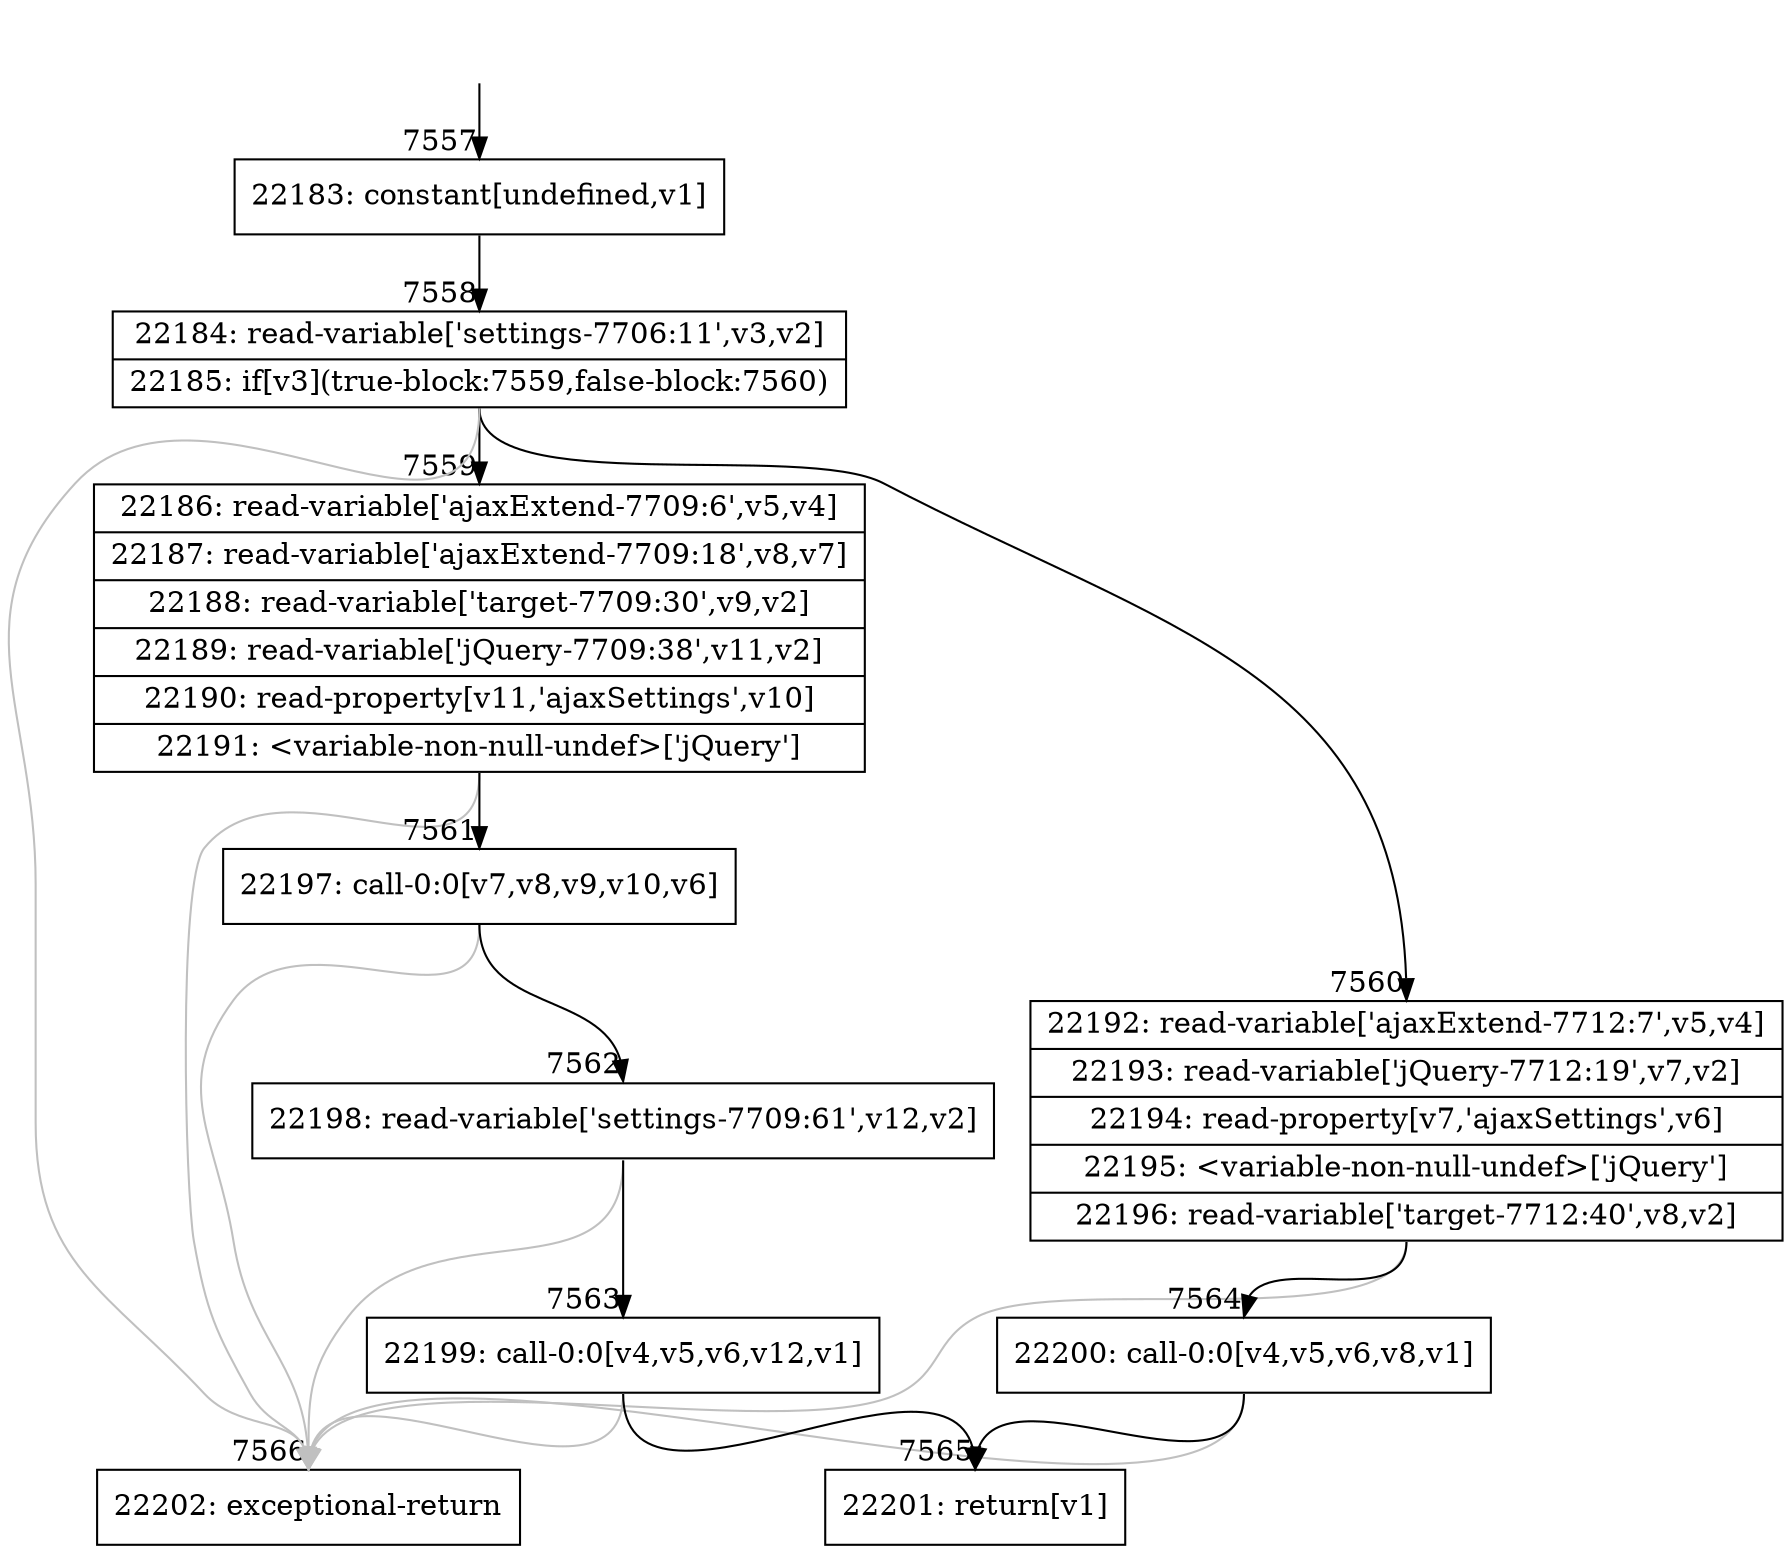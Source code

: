 digraph {
rankdir="TD"
BB_entry480[shape=none,label=""];
BB_entry480 -> BB7557 [tailport=s, headport=n, headlabel="    7557"]
BB7557 [shape=record label="{22183: constant[undefined,v1]}" ] 
BB7557 -> BB7558 [tailport=s, headport=n, headlabel="      7558"]
BB7558 [shape=record label="{22184: read-variable['settings-7706:11',v3,v2]|22185: if[v3](true-block:7559,false-block:7560)}" ] 
BB7558 -> BB7559 [tailport=s, headport=n, headlabel="      7559"]
BB7558 -> BB7560 [tailport=s, headport=n, headlabel="      7560"]
BB7558 -> BB7566 [tailport=s, headport=n, color=gray, headlabel="      7566"]
BB7559 [shape=record label="{22186: read-variable['ajaxExtend-7709:6',v5,v4]|22187: read-variable['ajaxExtend-7709:18',v8,v7]|22188: read-variable['target-7709:30',v9,v2]|22189: read-variable['jQuery-7709:38',v11,v2]|22190: read-property[v11,'ajaxSettings',v10]|22191: \<variable-non-null-undef\>['jQuery']}" ] 
BB7559 -> BB7561 [tailport=s, headport=n, headlabel="      7561"]
BB7559 -> BB7566 [tailport=s, headport=n, color=gray]
BB7560 [shape=record label="{22192: read-variable['ajaxExtend-7712:7',v5,v4]|22193: read-variable['jQuery-7712:19',v7,v2]|22194: read-property[v7,'ajaxSettings',v6]|22195: \<variable-non-null-undef\>['jQuery']|22196: read-variable['target-7712:40',v8,v2]}" ] 
BB7560 -> BB7564 [tailport=s, headport=n, headlabel="      7564"]
BB7560 -> BB7566 [tailport=s, headport=n, color=gray]
BB7561 [shape=record label="{22197: call-0:0[v7,v8,v9,v10,v6]}" ] 
BB7561 -> BB7562 [tailport=s, headport=n, headlabel="      7562"]
BB7561 -> BB7566 [tailport=s, headport=n, color=gray]
BB7562 [shape=record label="{22198: read-variable['settings-7709:61',v12,v2]}" ] 
BB7562 -> BB7563 [tailport=s, headport=n, headlabel="      7563"]
BB7562 -> BB7566 [tailport=s, headport=n, color=gray]
BB7563 [shape=record label="{22199: call-0:0[v4,v5,v6,v12,v1]}" ] 
BB7563 -> BB7565 [tailport=s, headport=n, headlabel="      7565"]
BB7563 -> BB7566 [tailport=s, headport=n, color=gray]
BB7564 [shape=record label="{22200: call-0:0[v4,v5,v6,v8,v1]}" ] 
BB7564 -> BB7565 [tailport=s, headport=n]
BB7564 -> BB7566 [tailport=s, headport=n, color=gray]
BB7565 [shape=record label="{22201: return[v1]}" ] 
BB7566 [shape=record label="{22202: exceptional-return}" ] 
}
